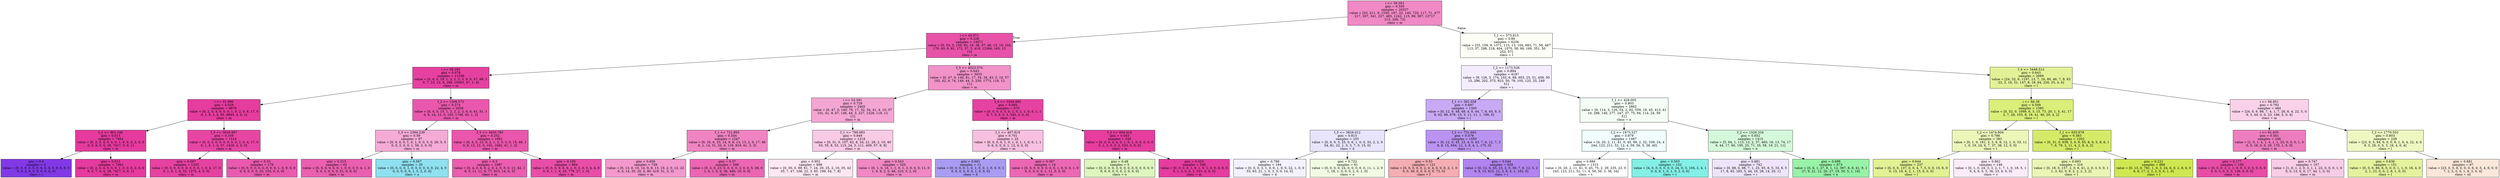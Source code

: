digraph Tree {
node [shape=box, style="filled", color="black"] ;
0 [label="i <= 59.383\ngini = 0.595\nsamples = 20327\nvalue = [33, 211, 9, 1530, 197, 32, 140, 720, 117, 71, 477\n217, 207, 341, 227, 485, 1242, 115, 99, 587, 12717\n215, 266, 72]\nclass = m", fillcolor="#f089c5"] ;
1 [label="i <= 45.971\ngini = 0.226\nsamples = 14071\nvalue = [0, 53, 0, 159, 82, 19, 36, 37, 46, 13, 10, 104\n170, 43, 9, 81, 172, 57, 3, 418, 12366, 165, 13\n15]\nclass = m", fillcolor="#e852a9"] ;
0 -> 1 [labeldistance=2.5, labelangle=45, headlabel="True"] ;
2 [label="i <= 38.285\ngini = 0.078\nsamples = 11036\nvalue = [0, 6, 0, 19, 1, 2, 2, 3, 3, 8, 0, 47, 68, 1\n0, 7, 23, 13, 0, 188, 10593, 47, 1, 4]\nclass = m", fillcolor="#e641a1"] ;
1 -> 2 ;
3 [label="i <= 31.996\ngini = 0.029\nsamples = 8978\nvalue = [0, 2, 0, 4, 0, 0, 0, 1, 0, 2, 0, 6, 17, 0\n0, 1, 9, 1, 0, 85, 8845, 4, 0, 1]\nclass = m", fillcolor="#e53c9e"] ;
2 -> 3 ;
4 [label="f_2 <= 901.346\ngini = 0.013\nsamples = 7464\nvalue = [0, 2, 0, 4, 0, 0, 0, 1, 0, 0, 0, 2, 0, 0\n0, 0, 9, 0, 0, 28, 7417, 0, 0, 1]\nclass = m", fillcolor="#e53a9e"] ;
3 -> 4 ;
5 [label="gini = 0.0\nsamples = 2\nvalue = [0, 0, 0, 0, 0, 0, 0, 0, 0, 0, 0, 0, 0, 0\n0, 0, 2, 0, 0, 0, 0, 0, 0, 0]\nclass = i", fillcolor="#8139e5"] ;
4 -> 5 ;
6 [label="gini = 0.012\nsamples = 7462\nvalue = [0, 2, 0, 4, 0, 0, 0, 1, 0, 0, 0, 2, 0, 0\n0, 0, 7, 0, 0, 28, 7417, 0, 0, 1]\nclass = m", fillcolor="#e53a9e"] ;
4 -> 6 ;
7 [label="f_5 <= 3839.897\ngini = 0.109\nsamples = 1514\nvalue = [0, 0, 0, 0, 0, 0, 0, 0, 0, 2, 0, 4, 17, 0\n0, 1, 0, 1, 0, 57, 1428, 4, 0, 0]\nclass = m", fillcolor="#e745a3"] ;
3 -> 7 ;
8 [label="gini = 0.087\nsamples = 1335\nvalue = [0, 0, 0, 0, 0, 0, 0, 0, 0, 1, 0, 4, 17, 0\n0, 1, 0, 1, 0, 32, 1275, 4, 0, 0]\nclass = m", fillcolor="#e642a2"] ;
7 -> 8 ;
9 [label="gini = 0.25\nsamples = 179\nvalue = [0, 0, 0, 0, 0, 0, 0, 0, 0, 1, 0, 0, 0, 0\n0, 0, 0, 0, 0, 25, 153, 0, 0, 0]\nclass = m", fillcolor="#e95aae"] ;
7 -> 9 ;
10 [label="f_2 <= 1208.572\ngini = 0.274\nsamples = 2058\nvalue = [0, 4, 0, 15, 1, 2, 2, 2, 3, 6, 0, 41, 51, 1\n0, 6, 14, 12, 0, 103, 1748, 43, 1, 3]\nclass = m", fillcolor="#e958ad"] ;
2 -> 10 ;
11 [label="f_3 <= 2394.239\ngini = 0.59\nsamples = 97\nvalue = [0, 0, 0, 0, 1, 0, 1, 0, 0, 3, 0, 26, 5, 0\n0, 0, 2, 0, 0, 1, 56, 2, 0, 0]\nclass = m", fillcolor="#f4abd6"] ;
10 -> 11 ;
12 [label="gini = 0.315\nsamples = 62\nvalue = [0, 0, 0, 0, 0, 0, 1, 0, 0, 3, 0, 4, 1, 0\n0, 0, 2, 0, 0, 0, 51, 0, 0, 0]\nclass = m", fillcolor="#ea5fb0"] ;
11 -> 12 ;
13 [label="gini = 0.567\nsamples = 35\nvalue = [0, 0, 0, 0, 1, 0, 0, 0, 0, 0, 0, 22, 4, 0\n0, 0, 0, 0, 0, 1, 5, 2, 0, 0]\nclass = a", fillcolor="#8fe0f0"] ;
11 -> 13 ;
14 [label="f_5 <= 3830.783\ngini = 0.252\nsamples = 1961\nvalue = [0, 4, 0, 15, 0, 2, 1, 2, 3, 3, 0, 15, 46, 1\n0, 6, 12, 12, 0, 102, 1692, 41, 1, 3]\nclass = m", fillcolor="#e956ab"] ;
10 -> 14 ;
15 [label="gini = 0.3\nsamples = 1097\nvalue = [0, 4, 0, 6, 0, 2, 0, 2, 0, 0, 0, 11, 42, 1\n0, 0, 11, 11, 0, 77, 913, 14, 0, 3]\nclass = m", fillcolor="#ea5daf"] ;
14 -> 15 ;
16 [label="gini = 0.185\nsamples = 864\nvalue = [0, 0, 0, 9, 0, 0, 1, 0, 3, 3, 0, 4, 4, 0\n0, 6, 1, 1, 0, 25, 779, 27, 1, 0]\nclass = m", fillcolor="#e84da7"] ;
14 -> 16 ;
17 [label="f_5 <= 4023.374\ngini = 0.643\nsamples = 3035\nvalue = [0, 47, 0, 140, 81, 17, 34, 34, 43, 5, 10, 57\n102, 42, 9, 74, 149, 44, 3, 230, 1773, 118, 12\n11]\nclass = m", fillcolor="#f192c9"] ;
1 -> 17 ;
18 [label="i <= 52.391\ngini = 0.729\nsamples = 2465\nvalue = [0, 47, 0, 140, 76, 17, 32, 34, 41, 4, 10, 57\n101, 41, 9, 67, 146, 44, 3, 227, 1228, 118, 12\n11]\nclass = m", fillcolor="#f3a6d3"] ;
17 -> 18 ;
19 [label="f_1 <= 721.855\ngini = 0.554\nsamples = 1247\nvalue = [0, 16, 0, 33, 14, 9, 8, 13, 13, 2, 0, 17, 48\n6, 1, 14, 31, 20, 0, 116, 819, 61, 3, 3]\nclass = m", fillcolor="#ef84c2"] ;
18 -> 19 ;
20 [label="gini = 0.656\nsamples = 739\nvalue = [0, 13, 0, 10, 14, 9, 8, 13, 10, 2, 0, 12, 22\n6, 0, 14, 30, 20, 0, 80, 419, 51, 3, 3]\nclass = m", fillcolor="#f299cd"] ;
19 -> 20 ;
21 [label="gini = 0.37\nsamples = 508\nvalue = [0, 3, 0, 23, 0, 0, 0, 0, 3, 0, 0, 5, 26, 0\n1, 0, 1, 0, 0, 36, 400, 10, 0, 0]\nclass = m", fillcolor="#eb66b3"] ;
19 -> 21 ;
22 [label="f_1 <= 789.083\ngini = 0.849\nsamples = 1218\nvalue = [0, 31, 0, 107, 62, 8, 24, 21, 28, 2, 10, 40\n53, 35, 8, 53, 115, 24, 3, 111, 409, 57, 9, 8]\nclass = m", fillcolor="#f8cae5"] ;
18 -> 22 ;
23 [label="gini = 0.902\nsamples = 898\nvalue = [0, 30, 0, 89, 61, 7, 24, 20, 25, 2, 10, 35, 42\n35, 7, 47, 106, 22, 3, 65, 199, 54, 7, 8]\nclass = m", fillcolor="#fce8f3"] ;
22 -> 23 ;
24 [label="gini = 0.543\nsamples = 320\nvalue = [0, 1, 0, 18, 1, 1, 0, 1, 3, 0, 0, 5, 11, 0\n1, 6, 9, 2, 0, 46, 210, 3, 2, 0]\nclass = m", fillcolor="#ef88c4"] ;
22 -> 24 ;
25 [label="f_4 <= 3204.982\ngini = 0.085\nsamples = 570\nvalue = [0, 0, 0, 0, 5, 0, 2, 0, 2, 1, 0, 0, 1, 1\n0, 7, 3, 0, 0, 3, 545, 0, 0, 0]\nclass = m", fillcolor="#e642a1"] ;
17 -> 25 ;
26 [label="f_1 <= 407.819\ngini = 0.701\nsamples = 25\nvalue = [0, 0, 0, 0, 1, 0, 1, 0, 1, 1, 0, 0, 1, 1\n0, 6, 0, 0, 0, 1, 12, 0, 0, 0]\nclass = m", fillcolor="#f7c0e0"] ;
25 -> 26 ;
27 [label="gini = 0.661\nsamples = 11\nvalue = [0, 0, 0, 0, 1, 0, 1, 0, 0, 1, 0, 0, 0, 1\n0, 6, 0, 0, 0, 0, 1, 0, 0, 0]\nclass = d", fillcolor="#aa9cf2"] ;
26 -> 27 ;
28 [label="gini = 0.367\nsamples = 14\nvalue = [0, 0, 0, 0, 0, 0, 0, 0, 1, 0, 0, 0, 1, 0\n0, 0, 0, 0, 0, 1, 11, 0, 0, 0]\nclass = m", fillcolor="#eb67b4"] ;
26 -> 28 ;
29 [label="f_2 <= 954.414\ngini = 0.043\nsamples = 545\nvalue = [0, 0, 0, 0, 4, 0, 1, 0, 1, 0, 0, 0, 0, 0\n0, 1, 3, 0, 0, 2, 533, 0, 0, 0]\nclass = m", fillcolor="#e63d9f"] ;
25 -> 29 ;
30 [label="gini = 0.48\nsamples = 5\nvalue = [0, 0, 0, 0, 3, 0, 0, 0, 0, 0, 0, 0, 0, 0\n0, 0, 0, 0, 0, 0, 2, 0, 0, 0]\nclass = o", fillcolor="#def6bd"] ;
29 -> 30 ;
31 [label="gini = 0.033\nsamples = 540\nvalue = [0, 0, 0, 0, 1, 0, 1, 0, 1, 0, 0, 0, 0, 0\n0, 1, 3, 0, 0, 2, 531, 0, 0, 0]\nclass = m", fillcolor="#e53c9f"] ;
29 -> 31 ;
32 [label="f_1 <= 575.815\ngini = 0.89\nsamples = 6256\nvalue = [33, 158, 9, 1371, 115, 13, 104, 683, 71, 58, 467\n113, 37, 298, 218, 404, 1070, 58, 96, 169, 351, 50\n253, 57]\nclass = l", fillcolor="#fcfdf4"] ;
0 -> 32 [labeldistance=2.5, labelangle=-45, headlabel="False"] ;
33 [label="f_2 <= 1173.526\ngini = 0.894\nsamples = 4187\nvalue = [9, 126, 3, 174, 102, 6, 88, 603, 25, 51, 458, 50\n15, 296, 202, 373, 923, 50, 78, 105, 125, 25, 249\n51]\nclass = i", fillcolor="#f4edfd"] ;
32 -> 33 ;
34 [label="f_1 <= 362.558\ngini = 0.697\nsamples = 1305\nvalue = [0, 12, 0, 48, 48, 4, 6, 44, 7, 6, 45, 9, 5\n8, 62, 96, 676, 13, 3, 11, 11, 1, 190, 0]\nclass = i", fillcolor="#c8a9f4"] ;
33 -> 34 ;
35 [label="f_5 <= 3829.012\ngini = 0.815\nsamples = 255\nvalue = [0, 0, 0, 3, 25, 0, 6, 1, 0, 0, 33, 2, 2, 0\n54, 81, 22, 1, 0, 3, 7, 0, 15, 0]\nclass = d", fillcolor="#e8e4fc"] ;
34 -> 35 ;
36 [label="gini = 0.788\nsamples = 194\nvalue = [0, 0, 0, 3, 1, 0, 6, 1, 0, 0, 22, 1, 0, 0\n53, 63, 21, 1, 0, 3, 5, 0, 14, 0]\nclass = d", fillcolor="#f3f1fd"] ;
35 -> 36 ;
37 [label="gini = 0.722\nsamples = 61\nvalue = [0, 0, 0, 0, 24, 0, 0, 0, 0, 0, 11, 1, 2, 0\n1, 18, 1, 0, 0, 0, 2, 0, 1, 0]\nclass = o", fillcolor="#f1fbe3"] ;
35 -> 37 ;
38 [label="f_2 <= 731.663\ngini = 0.579\nsamples = 1050\nvalue = [0, 12, 0, 45, 23, 4, 0, 43, 7, 6, 12, 7, 3\n8, 8, 15, 654, 12, 3, 8, 4, 1, 175, 0]\nclass = i", fillcolor="#ba93f1"] ;
34 -> 38 ;
39 [label="gini = 0.53\nsamples = 121\nvalue = [0, 0, 0, 0, 0, 2, 0, 4, 0, 0, 0, 2, 1, 0\n0, 0, 39, 0, 0, 0, 0, 0, 73, 0]\nclass = f", fillcolor="#f4adb3"] ;
38 -> 39 ;
40 [label="gini = 0.544\nsamples = 929\nvalue = [0, 12, 0, 45, 23, 2, 0, 39, 7, 6, 12, 5, 2\n8, 8, 15, 615, 12, 3, 8, 4, 1, 102, 0]\nclass = i", fillcolor="#b184ef"] ;
38 -> 40 ;
41 [label="f_1 <= 428.005\ngini = 0.903\nsamples = 2882\nvalue = [9, 114, 3, 126, 54, 2, 82, 559, 18, 45, 413, 41\n10, 288, 140, 277, 247, 37, 75, 94, 114, 24, 59\n51]\nclass = n", fillcolor="#f3fdf5"] ;
33 -> 41 ;
42 [label="f_2 <= 1973.527\ngini = 0.878\nsamples = 1467\nvalue = [4, 20, 2, 11, 41, 0, 45, 99, 2, 32, 339, 24, 4\n244, 123, 211, 52, 12, 4, 59, 56, 5, 38, 40]\nclass = r", fillcolor="#f0fdfc"] ;
41 -> 42 ;
43 [label="gini = 0.886\nsamples = 1315\nvalue = [0, 20, 2, 11, 41, 0, 45, 75, 2, 29, 235, 22, 0\n243, 123, 211, 52, 11, 4, 58, 56, 3, 38, 34]\nclass = t", fillcolor="#fefeff"] ;
42 -> 43 ;
44 [label="gini = 0.503\nsamples = 152\nvalue = [4, 0, 0, 0, 0, 0, 0, 24, 0, 3, 104, 2, 4, 1\n0, 0, 0, 1, 0, 1, 0, 2, 0, 6]\nclass = r", fillcolor="#83efe6"] ;
42 -> 44 ;
45 [label="f_2 <= 1526.334\ngini = 0.852\nsamples = 1415\nvalue = [5, 94, 1, 115, 13, 2, 37, 460, 16, 13, 74, 17\n6, 44, 17, 66, 195, 25, 71, 35, 58, 19, 21, 11]\nclass = n", fillcolor="#d4f9da"] ;
41 -> 45 ;
46 [label="gini = 0.881\nsamples = 742\nvalue = [0, 88, 0, 88, 7, 1, 25, 93, 8, 5, 33, 8, 5\n17, 8, 45, 183, 5, 44, 16, 28, 14, 20, 1]\nclass = i", fillcolor="#eee4fb"] ;
45 -> 46 ;
47 [label="gini = 0.688\nsamples = 673\nvalue = [5, 6, 1, 27, 6, 1, 12, 367, 8, 8, 41, 9, 1\n27, 9, 21, 12, 20, 27, 19, 30, 5, 1, 10]\nclass = n", fillcolor="#99f2a8"] ;
45 -> 47 ;
48 [label="f_4 <= 3448.512\ngini = 0.643\nsamples = 2069\nvalue = [24, 32, 6, 1197, 13, 7, 16, 80, 46, 7, 9, 63\n22, 2, 16, 31, 147, 8, 18, 64, 226, 25, 4, 6]\nclass = l", fillcolor="#e2f197"] ;
32 -> 48 ;
49 [label="i <= 66.38\ngini = 0.509\nsamples = 1585\nvalue = [0, 32, 0, 1099, 6, 3, 15, 73, 20, 1, 5, 41, 17\n2, 7, 28, 103, 8, 18, 41, 40, 20, 4, 2]\nclass = l", fillcolor="#daee7a"] ;
48 -> 49 ;
50 [label="f_2 <= 1474.804\ngini = 0.786\nsamples = 383\nvalue = [0, 1, 0, 161, 3, 3, 6, 8, 12, 1, 0, 33, 11\n1, 0, 19, 24, 6, 7, 37, 38, 12, 0, 0]\nclass = l", fillcolor="#ebf6b8"] ;
49 -> 50 ;
51 [label="gini = 0.644\nsamples = 237\nvalue = [0, 0, 0, 137, 0, 0, 4, 7, 5, 0, 0, 15, 6, 0\n0, 15, 18, 6, 2, 1, 15, 6, 0, 0]\nclass = l", fillcolor="#e1f193"] ;
50 -> 51 ;
52 [label="gini = 0.862\nsamples = 146\nvalue = [0, 1, 0, 24, 3, 3, 2, 1, 7, 1, 0, 18, 5, 1\n0, 4, 6, 0, 5, 36, 23, 6, 0, 0]\nclass = c", fillcolor="#fcecfa"] ;
50 -> 52 ;
53 [label="f_1 <= 635.678\ngini = 0.383\nsamples = 1202\nvalue = [0, 31, 0, 938, 3, 0, 9, 65, 8, 0, 5, 8, 6, 1\n7, 9, 79, 2, 11, 4, 2, 8, 4, 2]\nclass = l", fillcolor="#d5eb68"] ;
49 -> 53 ;
54 [label="gini = 0.693\nsamples = 316\nvalue = [0, 18, 0, 157, 2, 0, 6, 41, 2, 0, 3, 0, 0, 1\n1, 3, 62, 0, 9, 2, 2, 2, 3, 2]\nclass = l", fillcolor="#eaf5b5"] ;
53 -> 54 ;
55 [label="gini = 0.221\nsamples = 886\nvalue = [0, 13, 0, 781, 1, 0, 3, 24, 6, 0, 2, 8, 6, 0\n6, 6, 17, 2, 2, 2, 0, 6, 1, 0]\nclass = l", fillcolor="#cfe851"] ;
53 -> 55 ;
56 [label="i <= 66.851\ngini = 0.792\nsamples = 484\nvalue = [24, 0, 6, 98, 7, 4, 1, 7, 26, 6, 4, 22, 5, 0\n9, 3, 44, 0, 0, 23, 186, 5, 0, 4]\nclass = m", fillcolor="#f9d2e9"] ;
48 -> 56 ;
57 [label="i <= 61.835\ngini = 0.501\nsamples = 246\nvalue = [1, 0, 1, 4, 1, 4, 1, 1, 25, 0, 0, 0, 1, 0\n0, 0, 16, 0, 0, 20, 170, 1, 0, 0]\nclass = m", fillcolor="#ee7dbf"] ;
56 -> 57 ;
58 [label="gini = 0.177\nsamples = 139\nvalue = [0, 0, 0, 2, 1, 1, 0, 0, 3, 0, 0, 0, 0, 0\n0, 0, 3, 0, 0, 3, 126, 0, 0, 0]\nclass = m", fillcolor="#e74ca6"] ;
57 -> 58 ;
59 [label="gini = 0.747\nsamples = 107\nvalue = [1, 0, 1, 2, 0, 3, 1, 1, 22, 0, 0, 0, 1, 0\n0, 0, 13, 0, 0, 17, 44, 1, 0, 0]\nclass = m", fillcolor="#f8cce6"] ;
57 -> 59 ;
60 [label="f_2 <= 1770.552\ngini = 0.803\nsamples = 238\nvalue = [23, 0, 5, 94, 6, 0, 0, 6, 1, 6, 4, 22, 4, 0\n9, 3, 28, 0, 0, 3, 16, 4, 0, 4]\nclass = l", fillcolor="#eef7c1"] ;
56 -> 60 ;
61 [label="gini = 0.636\nsamples = 151\nvalue = [0, 0, 0, 86, 6, 0, 0, 0, 1, 1, 0, 16, 4, 0\n2, 1, 23, 0, 0, 2, 8, 1, 0, 0]\nclass = l", fillcolor="#e4f29e"] ;
60 -> 61 ;
62 [label="gini = 0.881\nsamples = 87\nvalue = [23, 0, 5, 8, 0, 0, 0, 6, 0, 5, 4, 6, 0, 0\n7, 2, 5, 0, 0, 1, 8, 3, 0, 4]\nclass = sil", fillcolor="#fae7d9"] ;
60 -> 62 ;
}
